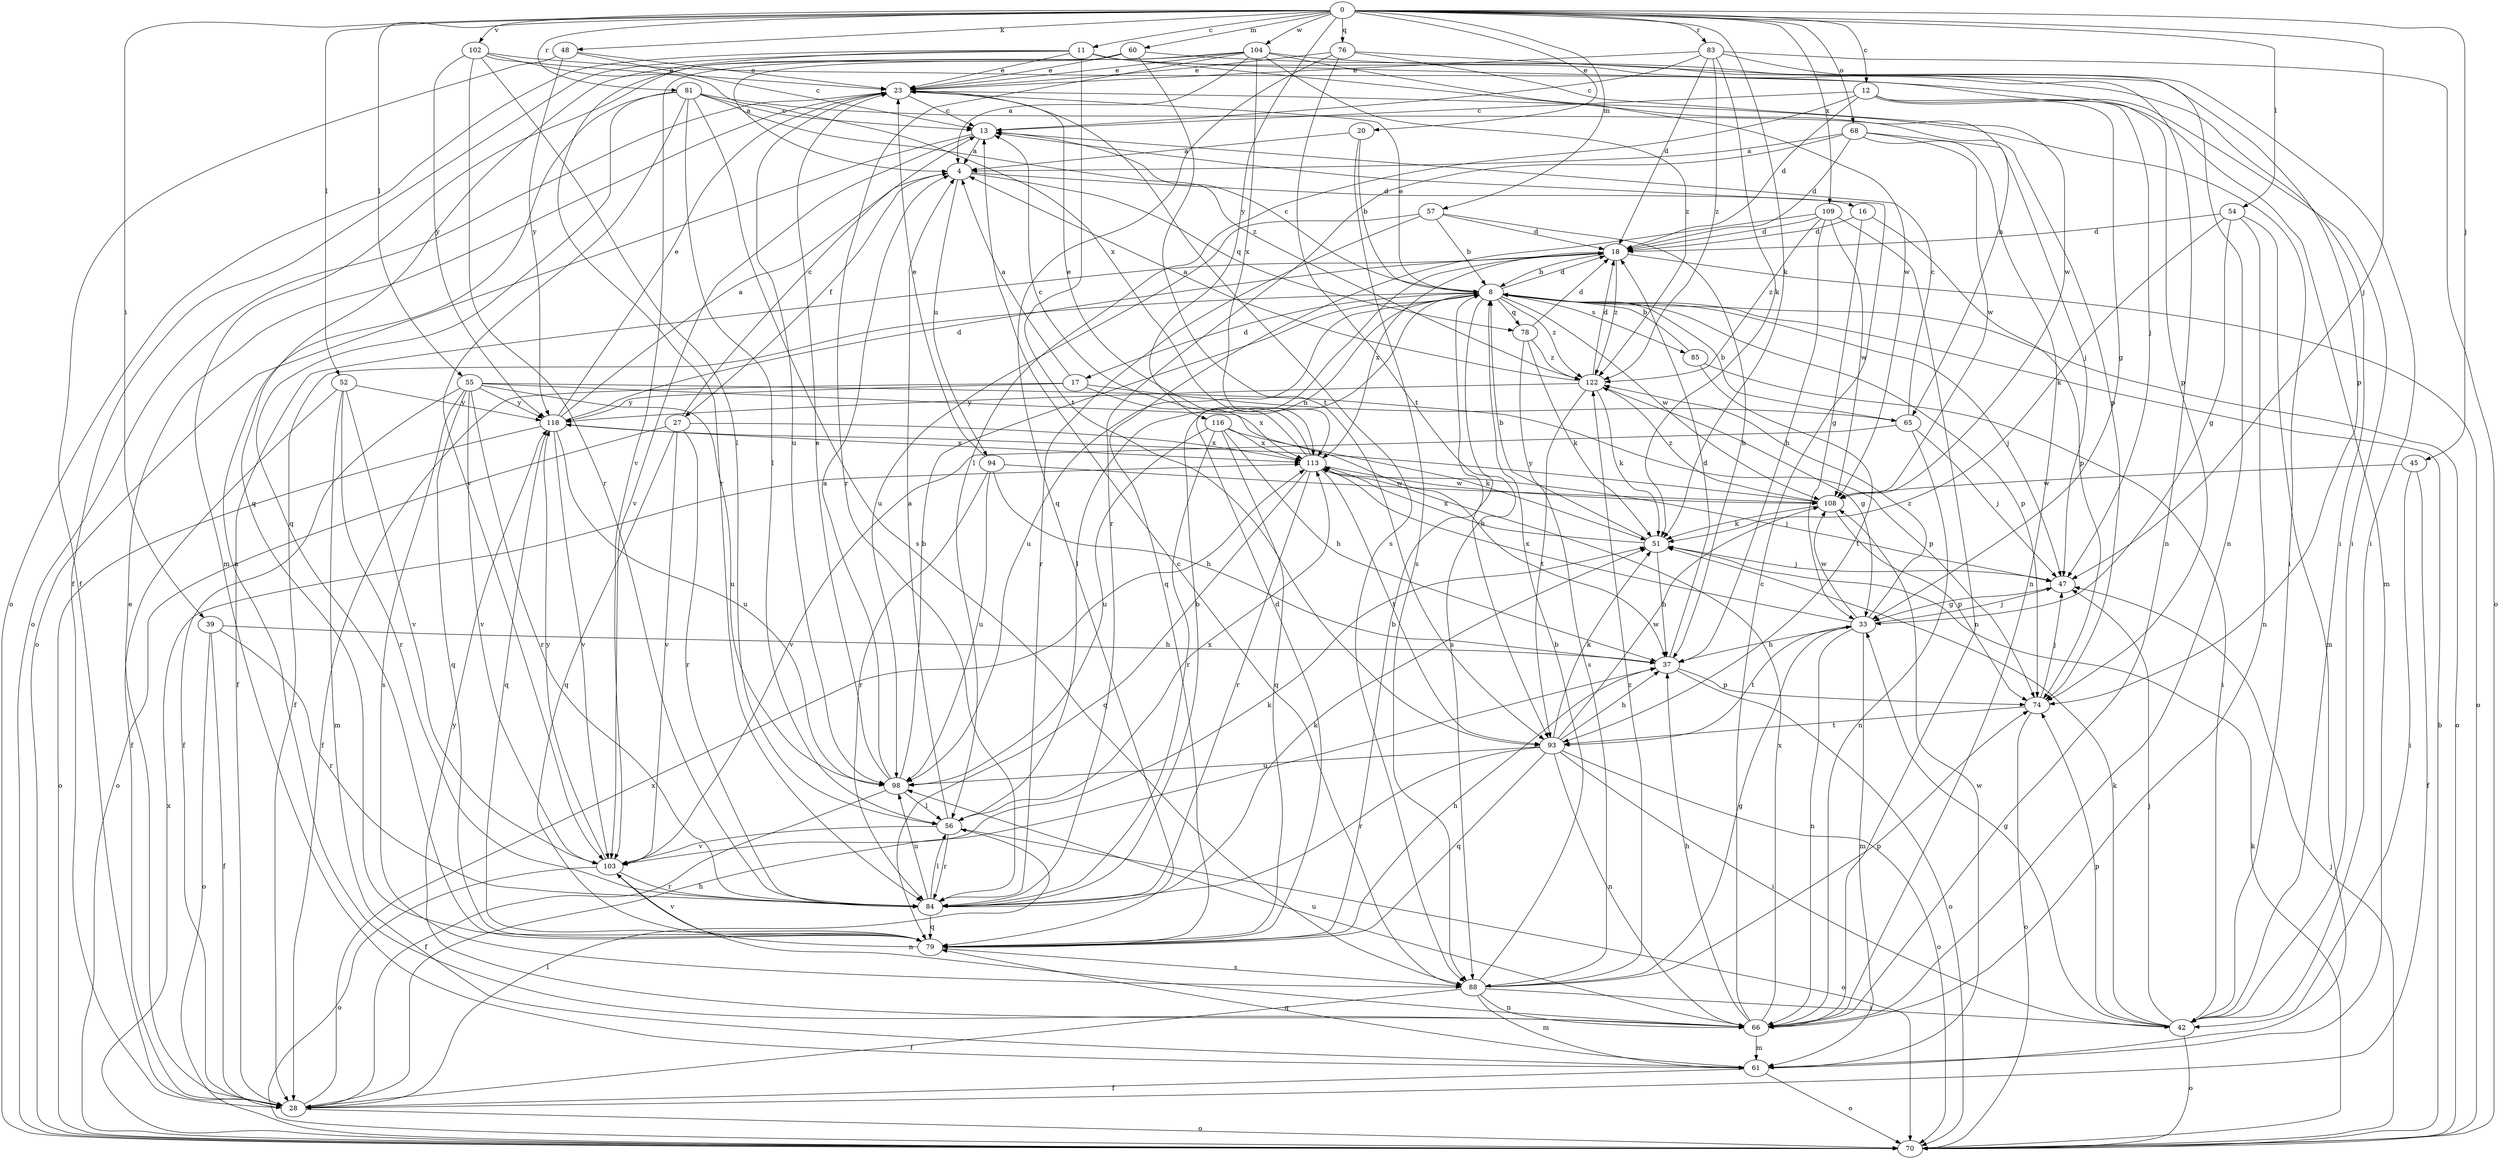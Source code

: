 strict digraph  {
0;
4;
8;
11;
12;
13;
16;
17;
18;
20;
23;
27;
28;
33;
37;
39;
42;
45;
47;
48;
51;
52;
54;
55;
56;
57;
60;
61;
65;
66;
68;
70;
74;
76;
78;
79;
81;
83;
84;
85;
88;
93;
94;
98;
102;
103;
104;
108;
109;
113;
116;
118;
122;
0 -> 11  [label=c];
0 -> 12  [label=c];
0 -> 20  [label=e];
0 -> 39  [label=i];
0 -> 45  [label=j];
0 -> 47  [label=j];
0 -> 48  [label=k];
0 -> 51  [label=k];
0 -> 52  [label=l];
0 -> 54  [label=l];
0 -> 55  [label=l];
0 -> 57  [label=m];
0 -> 60  [label=m];
0 -> 68  [label=o];
0 -> 76  [label=q];
0 -> 81  [label=r];
0 -> 83  [label=r];
0 -> 102  [label=v];
0 -> 104  [label=w];
0 -> 109  [label=x];
0 -> 116  [label=y];
4 -> 16  [label=d];
4 -> 27  [label=f];
4 -> 78  [label=q];
4 -> 94  [label=u];
8 -> 13  [label=c];
8 -> 17  [label=d];
8 -> 18  [label=d];
8 -> 23  [label=e];
8 -> 28  [label=f];
8 -> 47  [label=j];
8 -> 56  [label=l];
8 -> 70  [label=o];
8 -> 74  [label=p];
8 -> 78  [label=q];
8 -> 85  [label=s];
8 -> 88  [label=s];
8 -> 98  [label=u];
8 -> 108  [label=w];
8 -> 122  [label=z];
11 -> 23  [label=e];
11 -> 28  [label=f];
11 -> 42  [label=i];
11 -> 65  [label=n];
11 -> 70  [label=o];
11 -> 74  [label=p];
11 -> 79  [label=q];
11 -> 93  [label=t];
12 -> 13  [label=c];
12 -> 18  [label=d];
12 -> 33  [label=g];
12 -> 47  [label=j];
12 -> 56  [label=l];
12 -> 61  [label=m];
13 -> 4  [label=a];
13 -> 70  [label=o];
13 -> 103  [label=v];
16 -> 18  [label=d];
16 -> 33  [label=g];
16 -> 74  [label=p];
17 -> 4  [label=a];
17 -> 28  [label=f];
17 -> 65  [label=n];
17 -> 113  [label=x];
17 -> 118  [label=y];
18 -> 8  [label=b];
18 -> 28  [label=f];
18 -> 70  [label=o];
18 -> 113  [label=x];
18 -> 122  [label=z];
20 -> 4  [label=a];
20 -> 8  [label=b];
20 -> 88  [label=s];
23 -> 13  [label=c];
23 -> 42  [label=i];
23 -> 70  [label=o];
23 -> 88  [label=s];
23 -> 98  [label=u];
27 -> 13  [label=c];
27 -> 70  [label=o];
27 -> 79  [label=q];
27 -> 84  [label=r];
27 -> 103  [label=v];
27 -> 113  [label=x];
28 -> 23  [label=e];
28 -> 37  [label=h];
28 -> 56  [label=l];
28 -> 70  [label=o];
28 -> 113  [label=x];
33 -> 37  [label=h];
33 -> 47  [label=j];
33 -> 61  [label=m];
33 -> 66  [label=n];
33 -> 93  [label=t];
33 -> 108  [label=w];
33 -> 113  [label=x];
33 -> 122  [label=z];
37 -> 18  [label=d];
37 -> 70  [label=o];
37 -> 74  [label=p];
39 -> 28  [label=f];
39 -> 37  [label=h];
39 -> 70  [label=o];
39 -> 84  [label=r];
42 -> 33  [label=g];
42 -> 47  [label=j];
42 -> 51  [label=k];
42 -> 70  [label=o];
42 -> 74  [label=p];
45 -> 28  [label=f];
45 -> 42  [label=i];
45 -> 108  [label=w];
47 -> 33  [label=g];
48 -> 13  [label=c];
48 -> 23  [label=e];
48 -> 28  [label=f];
48 -> 118  [label=y];
51 -> 8  [label=b];
51 -> 37  [label=h];
51 -> 47  [label=j];
51 -> 113  [label=x];
52 -> 28  [label=f];
52 -> 61  [label=m];
52 -> 84  [label=r];
52 -> 103  [label=v];
52 -> 118  [label=y];
54 -> 18  [label=d];
54 -> 33  [label=g];
54 -> 51  [label=k];
54 -> 61  [label=m];
54 -> 66  [label=n];
55 -> 28  [label=f];
55 -> 37  [label=h];
55 -> 74  [label=p];
55 -> 79  [label=q];
55 -> 84  [label=r];
55 -> 88  [label=s];
55 -> 98  [label=u];
55 -> 103  [label=v];
55 -> 118  [label=y];
56 -> 4  [label=a];
56 -> 70  [label=o];
56 -> 84  [label=r];
56 -> 103  [label=v];
56 -> 113  [label=x];
57 -> 8  [label=b];
57 -> 18  [label=d];
57 -> 37  [label=h];
57 -> 84  [label=r];
57 -> 98  [label=u];
60 -> 4  [label=a];
60 -> 23  [label=e];
60 -> 74  [label=p];
60 -> 84  [label=r];
60 -> 93  [label=t];
61 -> 28  [label=f];
61 -> 70  [label=o];
61 -> 79  [label=q];
61 -> 108  [label=w];
65 -> 8  [label=b];
65 -> 13  [label=c];
65 -> 47  [label=j];
65 -> 66  [label=n];
65 -> 103  [label=v];
66 -> 13  [label=c];
66 -> 37  [label=h];
66 -> 61  [label=m];
66 -> 98  [label=u];
66 -> 113  [label=x];
66 -> 118  [label=y];
68 -> 4  [label=a];
68 -> 18  [label=d];
68 -> 47  [label=j];
68 -> 66  [label=n];
68 -> 84  [label=r];
68 -> 108  [label=w];
70 -> 8  [label=b];
70 -> 47  [label=j];
70 -> 51  [label=k];
70 -> 113  [label=x];
74 -> 47  [label=j];
74 -> 70  [label=o];
74 -> 93  [label=t];
76 -> 23  [label=e];
76 -> 66  [label=n];
76 -> 79  [label=q];
76 -> 93  [label=t];
76 -> 108  [label=w];
78 -> 18  [label=d];
78 -> 51  [label=k];
78 -> 88  [label=s];
78 -> 122  [label=z];
79 -> 8  [label=b];
79 -> 18  [label=d];
79 -> 37  [label=h];
79 -> 88  [label=s];
79 -> 103  [label=v];
81 -> 13  [label=c];
81 -> 56  [label=l];
81 -> 66  [label=n];
81 -> 74  [label=p];
81 -> 79  [label=q];
81 -> 88  [label=s];
81 -> 103  [label=v];
81 -> 122  [label=z];
83 -> 13  [label=c];
83 -> 18  [label=d];
83 -> 23  [label=e];
83 -> 51  [label=k];
83 -> 66  [label=n];
83 -> 70  [label=o];
83 -> 122  [label=z];
84 -> 8  [label=b];
84 -> 51  [label=k];
84 -> 56  [label=l];
84 -> 79  [label=q];
84 -> 98  [label=u];
85 -> 8  [label=b];
85 -> 42  [label=i];
85 -> 93  [label=t];
88 -> 8  [label=b];
88 -> 13  [label=c];
88 -> 28  [label=f];
88 -> 33  [label=g];
88 -> 42  [label=i];
88 -> 61  [label=m];
88 -> 66  [label=n];
88 -> 74  [label=p];
88 -> 122  [label=z];
93 -> 37  [label=h];
93 -> 42  [label=i];
93 -> 51  [label=k];
93 -> 66  [label=n];
93 -> 70  [label=o];
93 -> 79  [label=q];
93 -> 84  [label=r];
93 -> 98  [label=u];
93 -> 108  [label=w];
94 -> 23  [label=e];
94 -> 37  [label=h];
94 -> 84  [label=r];
94 -> 98  [label=u];
94 -> 108  [label=w];
98 -> 4  [label=a];
98 -> 8  [label=b];
98 -> 23  [label=e];
98 -> 28  [label=f];
98 -> 56  [label=l];
102 -> 23  [label=e];
102 -> 42  [label=i];
102 -> 56  [label=l];
102 -> 84  [label=r];
102 -> 113  [label=x];
102 -> 118  [label=y];
103 -> 51  [label=k];
103 -> 66  [label=n];
103 -> 70  [label=o];
103 -> 84  [label=r];
103 -> 118  [label=y];
104 -> 4  [label=a];
104 -> 23  [label=e];
104 -> 42  [label=i];
104 -> 61  [label=m];
104 -> 84  [label=r];
104 -> 103  [label=v];
104 -> 108  [label=w];
104 -> 113  [label=x];
104 -> 122  [label=z];
108 -> 51  [label=k];
108 -> 74  [label=p];
108 -> 118  [label=y];
108 -> 122  [label=z];
109 -> 18  [label=d];
109 -> 37  [label=h];
109 -> 66  [label=n];
109 -> 79  [label=q];
109 -> 108  [label=w];
109 -> 122  [label=z];
113 -> 13  [label=c];
113 -> 23  [label=e];
113 -> 47  [label=j];
113 -> 79  [label=q];
113 -> 84  [label=r];
113 -> 93  [label=t];
113 -> 108  [label=w];
116 -> 37  [label=h];
116 -> 51  [label=k];
116 -> 79  [label=q];
116 -> 84  [label=r];
116 -> 98  [label=u];
116 -> 113  [label=x];
118 -> 4  [label=a];
118 -> 18  [label=d];
118 -> 23  [label=e];
118 -> 70  [label=o];
118 -> 79  [label=q];
118 -> 98  [label=u];
118 -> 103  [label=v];
118 -> 113  [label=x];
122 -> 4  [label=a];
122 -> 18  [label=d];
122 -> 33  [label=g];
122 -> 51  [label=k];
122 -> 93  [label=t];
122 -> 118  [label=y];
}
